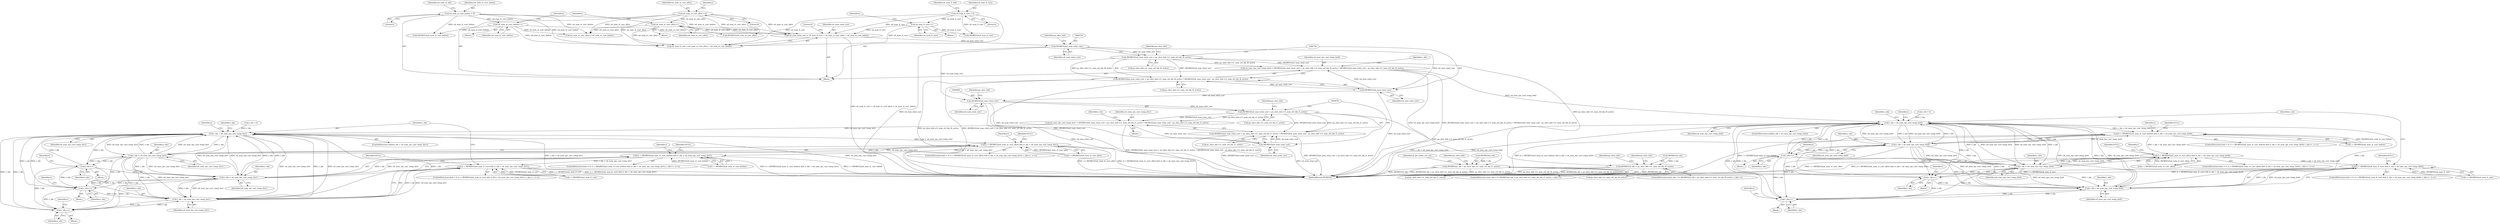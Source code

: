digraph "0_Android_913d9e8d93d6b81bb8eac3fc2c1426651f5b259d_0@integer" {
"1000447" [label="(Call,u4_num_total_curr = u4_num_lt_curr + u4_num_st_curr_after + u4_num_st_curr_before)"];
"1000427" [label="(Call,u4_num_lt_curr++)"];
"1000355" [label="(Call,u4_num_lt_curr = 0)"];
"1000311" [label="(Call,u4_num_st_curr_after = 0)"];
"1000340" [label="(Call,u4_num_st_curr_after++)"];
"1000266" [label="(Call,u4_num_st_curr_before = 0)"];
"1000296" [label="(Call,u4_num_st_curr_before++)"];
"1000719" [label="(Call,(WORD32)u4_num_total_curr)"];
"1000718" [label="(Call,(WORD32)u4_num_total_curr > ps_slice_hdr->i1_num_ref_idx_l0_active)"];
"1000715" [label="(Call,u4_num_rps_curr_temp_list0 = (WORD32)u4_num_total_curr > ps_slice_hdr->i1_num_ref_idx_l0_active ? (WORD32)u4_num_total_curr : ps_slice_hdr->i1_num_ref_idx_l0_active)"];
"1000748" [label="(Call,r_idx < u4_num_rps_curr_temp_list0)"];
"1000756" [label="(Call,(i < (WORD32)u4_num_st_curr_before) && (r_idx < u4_num_rps_curr_temp_list0))"];
"1000798" [label="(Call,(i < (WORD32)u4_num_st_curr_after) && (r_idx < u4_num_rps_curr_temp_list0))"];
"1000840" [label="(Call,(i < (WORD32)u4_num_lt_curr) && (r_idx < u4_num_rps_curr_temp_list0))"];
"1000762" [label="(Call,r_idx < u4_num_rps_curr_temp_list0)"];
"1000766" [label="(Call,r_idx++)"];
"1000804" [label="(Call,r_idx < u4_num_rps_curr_temp_list0)"];
"1000808" [label="(Call,r_idx++)"];
"1000846" [label="(Call,r_idx < u4_num_rps_curr_temp_list0)"];
"1000850" [label="(Call,r_idx++)"];
"1000717" [label="(Call,(WORD32)u4_num_total_curr > ps_slice_hdr->i1_num_ref_idx_l0_active ? (WORD32)u4_num_total_curr : ps_slice_hdr->i1_num_ref_idx_l0_active)"];
"1000882" [label="(Call,(WORD32)r_idx < ps_slice_hdr->i1_num_ref_idx_l0_active)"];
"1000725" [label="(Call,(WORD32)u4_num_total_curr)"];
"1000967" [label="(Call,(WORD32)u4_num_total_curr)"];
"1000966" [label="(Call,(WORD32)u4_num_total_curr > ps_slice_hdr->i1_num_ref_idx_l1_active)"];
"1000963" [label="(Call,u4_num_rps_curr_temp_list1 = (WORD32)u4_num_total_curr > ps_slice_hdr->i1_num_ref_idx_l1_active ? (WORD32)u4_num_total_curr : ps_slice_hdr->i1_num_ref_idx_l1_active)"];
"1000983" [label="(Call,r_idx < u4_num_rps_curr_temp_list1)"];
"1000991" [label="(Call,(i < (WORD32)u4_num_st_curr_after) && (r_idx < u4_num_rps_curr_temp_list1))"];
"1001033" [label="(Call,(i < (WORD32)u4_num_st_curr_before) && (r_idx < u4_num_rps_curr_temp_list1))"];
"1001075" [label="(Call,(i < (WORD32)u4_num_lt_curr) && (r_idx < u4_num_rps_curr_temp_list1))"];
"1000997" [label="(Call,r_idx < u4_num_rps_curr_temp_list1)"];
"1001001" [label="(Call,r_idx++)"];
"1001039" [label="(Call,r_idx < u4_num_rps_curr_temp_list1)"];
"1001043" [label="(Call,r_idx++)"];
"1001081" [label="(Call,r_idx < u4_num_rps_curr_temp_list1)"];
"1001085" [label="(Call,r_idx++)"];
"1000965" [label="(Call,(WORD32)u4_num_total_curr > ps_slice_hdr->i1_num_ref_idx_l1_active ? (WORD32)u4_num_total_curr : ps_slice_hdr->i1_num_ref_idx_l1_active)"];
"1001117" [label="(Call,(WORD32)r_idx < ps_slice_hdr->i1_num_ref_idx_l1_active)"];
"1000973" [label="(Call,(WORD32)u4_num_total_curr)"];
"1001088" [label="(Identifier,i)"];
"1000311" [label="(Call,u4_num_st_curr_after = 0)"];
"1000752" [label="(ControlStructure,for(i = 0; (i < (WORD32)u4_num_st_curr_before) && (r_idx < u4_num_rps_curr_temp_list0); r_idx++, i++))"];
"1001121" [label="(Call,ps_slice_hdr->i1_num_ref_idx_l1_active)"];
"1001039" [label="(Call,r_idx < u4_num_rps_curr_temp_list1)"];
"1000727" [label="(Identifier,u4_num_total_curr)"];
"1000991" [label="(Call,(i < (WORD32)u4_num_st_curr_after) && (r_idx < u4_num_rps_curr_temp_list1))"];
"1000330" [label="(Block,)"];
"1001085" [label="(Call,r_idx++)"];
"1001075" [label="(Call,(i < (WORD32)u4_num_lt_curr) && (r_idx < u4_num_rps_curr_temp_list1))"];
"1000764" [label="(Identifier,u4_num_rps_curr_temp_list0)"];
"1000756" [label="(Call,(i < (WORD32)u4_num_st_curr_before) && (r_idx < u4_num_rps_curr_temp_list0))"];
"1000984" [label="(Identifier,r_idx)"];
"1000980" [label="(Identifier,r_idx)"];
"1000769" [label="(Identifier,i)"];
"1000757" [label="(Call,i < (WORD32)u4_num_st_curr_before)"];
"1000428" [label="(Identifier,u4_num_lt_curr)"];
"1000456" [label="(Literal,0)"];
"1000848" [label="(Identifier,u4_num_rps_curr_temp_list0)"];
"1000112" [label="(Block,)"];
"1000341" [label="(Identifier,u4_num_st_curr_after)"];
"1000882" [label="(Call,(WORD32)r_idx < ps_slice_hdr->i1_num_ref_idx_l0_active)"];
"1000447" [label="(Call,u4_num_total_curr = u4_num_lt_curr + u4_num_st_curr_after + u4_num_st_curr_before)"];
"1000989" [label="(Identifier,i)"];
"1000718" [label="(Call,(WORD32)u4_num_total_curr > ps_slice_hdr->i1_num_ref_idx_l0_active)"];
"1001117" [label="(Call,(WORD32)r_idx < ps_slice_hdr->i1_num_ref_idx_l1_active)"];
"1000719" [label="(Call,(WORD32)u4_num_total_curr)"];
"1001115" [label="(Identifier,r_idx)"];
"1001033" [label="(Call,(i < (WORD32)u4_num_st_curr_before) && (r_idx < u4_num_rps_curr_temp_list1))"];
"1000853" [label="(Identifier,i)"];
"1000715" [label="(Call,u4_num_rps_curr_temp_list0 = (WORD32)u4_num_total_curr > ps_slice_hdr->i1_num_ref_idx_l0_active ? (WORD32)u4_num_total_curr : ps_slice_hdr->i1_num_ref_idx_l0_active)"];
"1000964" [label="(Identifier,u4_num_rps_curr_temp_list1)"];
"1000806" [label="(Identifier,u4_num_rps_curr_temp_list0)"];
"1001192" [label="(Identifier,i4_pic_order_cnt_val)"];
"1000286" [label="(Block,)"];
"1000804" [label="(Call,r_idx < u4_num_rps_curr_temp_list0)"];
"1000767" [label="(Identifier,r_idx)"];
"1000838" [label="(Identifier,i)"];
"1000773" [label="(Identifier,NULL)"];
"1001086" [label="(Identifier,r_idx)"];
"1001041" [label="(Identifier,u4_num_rps_curr_temp_list1)"];
"1000296" [label="(Call,u4_num_st_curr_before++)"];
"1000851" [label="(Identifier,r_idx)"];
"1000355" [label="(Call,u4_num_lt_curr = 0)"];
"1000750" [label="(Identifier,u4_num_rps_curr_temp_list0)"];
"1000754" [label="(Identifier,i)"];
"1001132" [label="(Identifier,ps_slice_hdr)"];
"1000451" [label="(Call,u4_num_st_curr_after + u4_num_st_curr_before)"];
"1000840" [label="(Call,(i < (WORD32)u4_num_lt_curr) && (r_idx < u4_num_rps_curr_temp_list0))"];
"1000412" [label="(Block,)"];
"1001043" [label="(Call,r_idx++)"];
"1000297" [label="(Identifier,u4_num_st_curr_before)"];
"1001042" [label="(Block,)"];
"1000312" [label="(Identifier,u4_num_st_curr_after)"];
"1000359" [label="(Identifier,u4_num_lt_foll)"];
"1001081" [label="(Call,r_idx < u4_num_rps_curr_temp_list1)"];
"1001002" [label="(Identifier,r_idx)"];
"1000878" [label="(ControlStructure,for(r_idx = 0; (WORD32)r_idx < ps_slice_hdr->i1_num_ref_idx_l0_active; r_idx++))"];
"1000983" [label="(Call,r_idx < u4_num_rps_curr_temp_list1)"];
"1000798" [label="(Call,(i < (WORD32)u4_num_st_curr_after) && (r_idx < u4_num_rps_curr_temp_list0))"];
"1000809" [label="(Identifier,r_idx)"];
"1000979" [label="(Call,r_idx = 0)"];
"1000977" [label="(Identifier,ps_slice_hdr)"];
"1000982" [label="(ControlStructure,while(r_idx < u4_num_rps_curr_temp_list1))"];
"1001034" [label="(Call,i < (WORD32)u4_num_st_curr_before)"];
"1000992" [label="(Call,i < (WORD32)u4_num_st_curr_after)"];
"1000316" [label="(Identifier,i)"];
"1001000" [label="(Block,)"];
"1001118" [label="(Call,(WORD32)r_idx)"];
"1000427" [label="(Call,u4_num_lt_curr++)"];
"1001113" [label="(ControlStructure,for(r_idx = 0; (WORD32)r_idx < ps_slice_hdr->i1_num_ref_idx_l1_active; r_idx++))"];
"1000270" [label="(Identifier,u4_num_st_foll)"];
"1000731" [label="(Call,r_idx = 0)"];
"1000998" [label="(Identifier,r_idx)"];
"1000723" [label="(Identifier,ps_slice_hdr)"];
"1000805" [label="(Identifier,r_idx)"];
"1000999" [label="(Identifier,u4_num_rps_curr_temp_list1)"];
"1000796" [label="(Identifier,i)"];
"1000966" [label="(Call,(WORD32)u4_num_total_curr > ps_slice_hdr->i1_num_ref_idx_l1_active)"];
"1000975" [label="(Identifier,u4_num_total_curr)"];
"1001082" [label="(Identifier,r_idx)"];
"1000340" [label="(Call,u4_num_st_curr_after++)"];
"1001083" [label="(Identifier,u4_num_rps_curr_temp_list1)"];
"1000967" [label="(Call,(WORD32)u4_num_total_curr)"];
"1000850" [label="(Call,r_idx++)"];
"1000959" [label="(Identifier,ps_slice_hdr)"];
"1000356" [label="(Identifier,u4_num_lt_curr)"];
"1000763" [label="(Identifier,r_idx)"];
"1001050" [label="(Identifier,NULL)"];
"1000841" [label="(Call,i < (WORD32)u4_num_lt_curr)"];
"1001001" [label="(Call,r_idx++)"];
"1000965" [label="(Call,(WORD32)u4_num_total_curr > ps_slice_hdr->i1_num_ref_idx_l1_active ? (WORD32)u4_num_total_curr : ps_slice_hdr->i1_num_ref_idx_l1_active)"];
"1000622" [label="(Call,(WORD32)u4_num_st_curr_before)"];
"1000997" [label="(Call,r_idx < u4_num_rps_curr_temp_list1)"];
"1000357" [label="(Literal,0)"];
"1000655" [label="(Call,(WORD32)u4_num_st_curr_after)"];
"1000897" [label="(Identifier,ps_slice_hdr)"];
"1000765" [label="(Block,)"];
"1000985" [label="(Identifier,u4_num_rps_curr_temp_list1)"];
"1000725" [label="(Call,(WORD32)u4_num_total_curr)"];
"1000324" [label="(Identifier,i)"];
"1000857" [label="(Identifier,NULL)"];
"1000267" [label="(Identifier,u4_num_st_curr_before)"];
"1000847" [label="(Identifier,r_idx)"];
"1000799" [label="(Call,i < (WORD32)u4_num_st_curr_after)"];
"1000496" [label="(Call,(WORD32)u4_num_lt_curr)"];
"1000716" [label="(Identifier,u4_num_rps_curr_temp_list0)"];
"1000969" [label="(Identifier,u4_num_total_curr)"];
"1000280" [label="(Identifier,i)"];
"1000313" [label="(Literal,0)"];
"1000729" [label="(Identifier,ps_slice_hdr)"];
"1000811" [label="(Identifier,i)"];
"1000808" [label="(Call,r_idx++)"];
"1000266" [label="(Call,u4_num_st_curr_before = 0)"];
"1000749" [label="(Identifier,r_idx)"];
"1001300" [label="(MethodReturn,WORD32)"];
"1000268" [label="(Literal,0)"];
"1000970" [label="(Call,ps_slice_hdr->i1_num_ref_idx_l1_active)"];
"1001029" [label="(ControlStructure,for(i = 0; (i < (WORD32)u4_num_st_curr_before) && (r_idx < u4_num_rps_curr_temp_list1); r_idx++, i++))"];
"1000722" [label="(Call,ps_slice_hdr->i1_num_ref_idx_l0_active)"];
"1000762" [label="(Call,r_idx < u4_num_rps_curr_temp_list0)"];
"1000721" [label="(Identifier,u4_num_total_curr)"];
"1000794" [label="(ControlStructure,for(i = 0; (i < (WORD32)u4_num_st_curr_after) && (r_idx < u4_num_rps_curr_temp_list0); r_idx++, i++))"];
"1001084" [label="(Block,)"];
"1001071" [label="(ControlStructure,for(i = 0; (i < (WORD32)u4_num_lt_curr) && (r_idx < u4_num_rps_curr_temp_list1); r_idx++, i++))"];
"1000747" [label="(ControlStructure,while(r_idx < u4_num_rps_curr_temp_list0))"];
"1001031" [label="(Identifier,i)"];
"1000728" [label="(Call,ps_slice_hdr->i1_num_ref_idx_l0_active)"];
"1001073" [label="(Identifier,i)"];
"1000846" [label="(Call,r_idx < u4_num_rps_curr_temp_list0)"];
"1000971" [label="(Identifier,ps_slice_hdr)"];
"1000880" [label="(Identifier,r_idx)"];
"1000973" [label="(Call,(WORD32)u4_num_total_curr)"];
"1000987" [label="(ControlStructure,for(i = 0; (i < (WORD32)u4_num_st_curr_after) && (r_idx < u4_num_rps_curr_temp_list1); r_idx++, i++))"];
"1000976" [label="(Call,ps_slice_hdr->i1_num_ref_idx_l1_active)"];
"1000883" [label="(Call,(WORD32)r_idx)"];
"1000963" [label="(Call,u4_num_rps_curr_temp_list1 = (WORD32)u4_num_total_curr > ps_slice_hdr->i1_num_ref_idx_l1_active ? (WORD32)u4_num_total_curr : ps_slice_hdr->i1_num_ref_idx_l1_active)"];
"1000962" [label="(Block,)"];
"1001076" [label="(Call,i < (WORD32)u4_num_lt_curr)"];
"1001092" [label="(Identifier,NULL)"];
"1000849" [label="(Block,)"];
"1001044" [label="(Identifier,r_idx)"];
"1000748" [label="(Call,r_idx < u4_num_rps_curr_temp_list0)"];
"1000449" [label="(Call,u4_num_lt_curr + u4_num_st_curr_after + u4_num_st_curr_before)"];
"1000886" [label="(Call,ps_slice_hdr->i1_num_ref_idx_l0_active)"];
"1000836" [label="(ControlStructure,for(i = 0; (i < (WORD32)u4_num_lt_curr) && (r_idx < u4_num_rps_curr_temp_list0); r_idx++, i++))"];
"1000815" [label="(Identifier,NULL)"];
"1000375" [label="(Identifier,i)"];
"1000717" [label="(Call,(WORD32)u4_num_total_curr > ps_slice_hdr->i1_num_ref_idx_l0_active ? (WORD32)u4_num_total_curr : ps_slice_hdr->i1_num_ref_idx_l0_active)"];
"1001046" [label="(Identifier,i)"];
"1000732" [label="(Identifier,r_idx)"];
"1001004" [label="(Identifier,i)"];
"1000807" [label="(Block,)"];
"1001040" [label="(Identifier,r_idx)"];
"1001008" [label="(Identifier,NULL)"];
"1000448" [label="(Identifier,u4_num_total_curr)"];
"1000766" [label="(Call,r_idx++)"];
"1000447" -> "1000112"  [label="AST: "];
"1000447" -> "1000449"  [label="CFG: "];
"1000448" -> "1000447"  [label="AST: "];
"1000449" -> "1000447"  [label="AST: "];
"1000456" -> "1000447"  [label="CFG: "];
"1000447" -> "1001300"  [label="DDG: u4_num_lt_curr + u4_num_st_curr_after + u4_num_st_curr_before"];
"1000427" -> "1000447"  [label="DDG: u4_num_lt_curr"];
"1000355" -> "1000447"  [label="DDG: u4_num_lt_curr"];
"1000311" -> "1000447"  [label="DDG: u4_num_st_curr_after"];
"1000340" -> "1000447"  [label="DDG: u4_num_st_curr_after"];
"1000266" -> "1000447"  [label="DDG: u4_num_st_curr_before"];
"1000296" -> "1000447"  [label="DDG: u4_num_st_curr_before"];
"1000447" -> "1000719"  [label="DDG: u4_num_total_curr"];
"1000427" -> "1000412"  [label="AST: "];
"1000427" -> "1000428"  [label="CFG: "];
"1000428" -> "1000427"  [label="AST: "];
"1000375" -> "1000427"  [label="CFG: "];
"1000355" -> "1000427"  [label="DDG: u4_num_lt_curr"];
"1000427" -> "1000449"  [label="DDG: u4_num_lt_curr"];
"1000427" -> "1000496"  [label="DDG: u4_num_lt_curr"];
"1000355" -> "1000112"  [label="AST: "];
"1000355" -> "1000357"  [label="CFG: "];
"1000356" -> "1000355"  [label="AST: "];
"1000357" -> "1000355"  [label="AST: "];
"1000359" -> "1000355"  [label="CFG: "];
"1000355" -> "1000449"  [label="DDG: u4_num_lt_curr"];
"1000355" -> "1000496"  [label="DDG: u4_num_lt_curr"];
"1000311" -> "1000112"  [label="AST: "];
"1000311" -> "1000313"  [label="CFG: "];
"1000312" -> "1000311"  [label="AST: "];
"1000313" -> "1000311"  [label="AST: "];
"1000316" -> "1000311"  [label="CFG: "];
"1000311" -> "1000340"  [label="DDG: u4_num_st_curr_after"];
"1000311" -> "1000449"  [label="DDG: u4_num_st_curr_after"];
"1000311" -> "1000451"  [label="DDG: u4_num_st_curr_after"];
"1000311" -> "1000655"  [label="DDG: u4_num_st_curr_after"];
"1000340" -> "1000330"  [label="AST: "];
"1000340" -> "1000341"  [label="CFG: "];
"1000341" -> "1000340"  [label="AST: "];
"1000324" -> "1000340"  [label="CFG: "];
"1000340" -> "1000449"  [label="DDG: u4_num_st_curr_after"];
"1000340" -> "1000451"  [label="DDG: u4_num_st_curr_after"];
"1000340" -> "1000655"  [label="DDG: u4_num_st_curr_after"];
"1000266" -> "1000112"  [label="AST: "];
"1000266" -> "1000268"  [label="CFG: "];
"1000267" -> "1000266"  [label="AST: "];
"1000268" -> "1000266"  [label="AST: "];
"1000270" -> "1000266"  [label="CFG: "];
"1000266" -> "1000296"  [label="DDG: u4_num_st_curr_before"];
"1000266" -> "1000449"  [label="DDG: u4_num_st_curr_before"];
"1000266" -> "1000451"  [label="DDG: u4_num_st_curr_before"];
"1000266" -> "1000622"  [label="DDG: u4_num_st_curr_before"];
"1000296" -> "1000286"  [label="AST: "];
"1000296" -> "1000297"  [label="CFG: "];
"1000297" -> "1000296"  [label="AST: "];
"1000280" -> "1000296"  [label="CFG: "];
"1000296" -> "1000449"  [label="DDG: u4_num_st_curr_before"];
"1000296" -> "1000451"  [label="DDG: u4_num_st_curr_before"];
"1000296" -> "1000622"  [label="DDG: u4_num_st_curr_before"];
"1000719" -> "1000718"  [label="AST: "];
"1000719" -> "1000721"  [label="CFG: "];
"1000720" -> "1000719"  [label="AST: "];
"1000721" -> "1000719"  [label="AST: "];
"1000723" -> "1000719"  [label="CFG: "];
"1000719" -> "1001300"  [label="DDG: u4_num_total_curr"];
"1000719" -> "1000718"  [label="DDG: u4_num_total_curr"];
"1000719" -> "1000725"  [label="DDG: u4_num_total_curr"];
"1000719" -> "1000967"  [label="DDG: u4_num_total_curr"];
"1000718" -> "1000717"  [label="AST: "];
"1000718" -> "1000722"  [label="CFG: "];
"1000722" -> "1000718"  [label="AST: "];
"1000726" -> "1000718"  [label="CFG: "];
"1000729" -> "1000718"  [label="CFG: "];
"1000718" -> "1000715"  [label="DDG: (WORD32)u4_num_total_curr"];
"1000718" -> "1000715"  [label="DDG: ps_slice_hdr->i1_num_ref_idx_l0_active"];
"1000718" -> "1000717"  [label="DDG: (WORD32)u4_num_total_curr"];
"1000718" -> "1000717"  [label="DDG: ps_slice_hdr->i1_num_ref_idx_l0_active"];
"1000718" -> "1000882"  [label="DDG: ps_slice_hdr->i1_num_ref_idx_l0_active"];
"1000715" -> "1000112"  [label="AST: "];
"1000715" -> "1000717"  [label="CFG: "];
"1000716" -> "1000715"  [label="AST: "];
"1000717" -> "1000715"  [label="AST: "];
"1000732" -> "1000715"  [label="CFG: "];
"1000715" -> "1001300"  [label="DDG: u4_num_rps_curr_temp_list0"];
"1000715" -> "1001300"  [label="DDG: (WORD32)u4_num_total_curr > ps_slice_hdr->i1_num_ref_idx_l0_active ? (WORD32)u4_num_total_curr : ps_slice_hdr->i1_num_ref_idx_l0_active"];
"1000725" -> "1000715"  [label="DDG: u4_num_total_curr"];
"1000715" -> "1000748"  [label="DDG: u4_num_rps_curr_temp_list0"];
"1000748" -> "1000747"  [label="AST: "];
"1000748" -> "1000750"  [label="CFG: "];
"1000749" -> "1000748"  [label="AST: "];
"1000750" -> "1000748"  [label="AST: "];
"1000754" -> "1000748"  [label="CFG: "];
"1000880" -> "1000748"  [label="CFG: "];
"1000748" -> "1001300"  [label="DDG: r_idx < u4_num_rps_curr_temp_list0"];
"1000748" -> "1001300"  [label="DDG: u4_num_rps_curr_temp_list0"];
"1000766" -> "1000748"  [label="DDG: r_idx"];
"1000808" -> "1000748"  [label="DDG: r_idx"];
"1000762" -> "1000748"  [label="DDG: r_idx"];
"1000762" -> "1000748"  [label="DDG: u4_num_rps_curr_temp_list0"];
"1000731" -> "1000748"  [label="DDG: r_idx"];
"1000846" -> "1000748"  [label="DDG: r_idx"];
"1000846" -> "1000748"  [label="DDG: u4_num_rps_curr_temp_list0"];
"1000850" -> "1000748"  [label="DDG: r_idx"];
"1000804" -> "1000748"  [label="DDG: r_idx"];
"1000804" -> "1000748"  [label="DDG: u4_num_rps_curr_temp_list0"];
"1000748" -> "1000756"  [label="DDG: r_idx < u4_num_rps_curr_temp_list0"];
"1000748" -> "1000762"  [label="DDG: r_idx"];
"1000748" -> "1000762"  [label="DDG: u4_num_rps_curr_temp_list0"];
"1000748" -> "1000766"  [label="DDG: r_idx"];
"1000748" -> "1000804"  [label="DDG: r_idx"];
"1000748" -> "1000804"  [label="DDG: u4_num_rps_curr_temp_list0"];
"1000748" -> "1000808"  [label="DDG: r_idx"];
"1000748" -> "1000846"  [label="DDG: r_idx"];
"1000748" -> "1000846"  [label="DDG: u4_num_rps_curr_temp_list0"];
"1000748" -> "1000850"  [label="DDG: r_idx"];
"1000756" -> "1000752"  [label="AST: "];
"1000756" -> "1000757"  [label="CFG: "];
"1000756" -> "1000762"  [label="CFG: "];
"1000757" -> "1000756"  [label="AST: "];
"1000762" -> "1000756"  [label="AST: "];
"1000773" -> "1000756"  [label="CFG: "];
"1000796" -> "1000756"  [label="CFG: "];
"1000756" -> "1001300"  [label="DDG: i < (WORD32)u4_num_st_curr_before"];
"1000756" -> "1001300"  [label="DDG: (i < (WORD32)u4_num_st_curr_before) && (r_idx < u4_num_rps_curr_temp_list0)"];
"1000757" -> "1000756"  [label="DDG: i"];
"1000757" -> "1000756"  [label="DDG: (WORD32)u4_num_st_curr_before"];
"1000762" -> "1000756"  [label="DDG: r_idx"];
"1000762" -> "1000756"  [label="DDG: u4_num_rps_curr_temp_list0"];
"1000756" -> "1000798"  [label="DDG: r_idx < u4_num_rps_curr_temp_list0"];
"1000798" -> "1000794"  [label="AST: "];
"1000798" -> "1000799"  [label="CFG: "];
"1000798" -> "1000804"  [label="CFG: "];
"1000799" -> "1000798"  [label="AST: "];
"1000804" -> "1000798"  [label="AST: "];
"1000815" -> "1000798"  [label="CFG: "];
"1000838" -> "1000798"  [label="CFG: "];
"1000798" -> "1001300"  [label="DDG: i < (WORD32)u4_num_st_curr_after"];
"1000798" -> "1001300"  [label="DDG: (i < (WORD32)u4_num_st_curr_after) && (r_idx < u4_num_rps_curr_temp_list0)"];
"1000799" -> "1000798"  [label="DDG: i"];
"1000799" -> "1000798"  [label="DDG: (WORD32)u4_num_st_curr_after"];
"1000804" -> "1000798"  [label="DDG: r_idx"];
"1000804" -> "1000798"  [label="DDG: u4_num_rps_curr_temp_list0"];
"1000798" -> "1000840"  [label="DDG: r_idx < u4_num_rps_curr_temp_list0"];
"1000840" -> "1000836"  [label="AST: "];
"1000840" -> "1000841"  [label="CFG: "];
"1000840" -> "1000846"  [label="CFG: "];
"1000841" -> "1000840"  [label="AST: "];
"1000846" -> "1000840"  [label="AST: "];
"1000749" -> "1000840"  [label="CFG: "];
"1000857" -> "1000840"  [label="CFG: "];
"1000840" -> "1001300"  [label="DDG: (i < (WORD32)u4_num_lt_curr) && (r_idx < u4_num_rps_curr_temp_list0)"];
"1000840" -> "1001300"  [label="DDG: i < (WORD32)u4_num_lt_curr"];
"1000841" -> "1000840"  [label="DDG: i"];
"1000841" -> "1000840"  [label="DDG: (WORD32)u4_num_lt_curr"];
"1000846" -> "1000840"  [label="DDG: r_idx"];
"1000846" -> "1000840"  [label="DDG: u4_num_rps_curr_temp_list0"];
"1000762" -> "1000764"  [label="CFG: "];
"1000763" -> "1000762"  [label="AST: "];
"1000764" -> "1000762"  [label="AST: "];
"1000766" -> "1000762"  [label="DDG: r_idx"];
"1000762" -> "1000766"  [label="DDG: r_idx"];
"1000762" -> "1000804"  [label="DDG: r_idx"];
"1000762" -> "1000804"  [label="DDG: u4_num_rps_curr_temp_list0"];
"1000762" -> "1000808"  [label="DDG: r_idx"];
"1000762" -> "1000846"  [label="DDG: r_idx"];
"1000762" -> "1000846"  [label="DDG: u4_num_rps_curr_temp_list0"];
"1000762" -> "1000850"  [label="DDG: r_idx"];
"1000766" -> "1000765"  [label="AST: "];
"1000766" -> "1000767"  [label="CFG: "];
"1000767" -> "1000766"  [label="AST: "];
"1000769" -> "1000766"  [label="CFG: "];
"1000766" -> "1000804"  [label="DDG: r_idx"];
"1000766" -> "1000808"  [label="DDG: r_idx"];
"1000766" -> "1000846"  [label="DDG: r_idx"];
"1000766" -> "1000850"  [label="DDG: r_idx"];
"1000804" -> "1000806"  [label="CFG: "];
"1000805" -> "1000804"  [label="AST: "];
"1000806" -> "1000804"  [label="AST: "];
"1000808" -> "1000804"  [label="DDG: r_idx"];
"1000804" -> "1000808"  [label="DDG: r_idx"];
"1000804" -> "1000846"  [label="DDG: r_idx"];
"1000804" -> "1000846"  [label="DDG: u4_num_rps_curr_temp_list0"];
"1000804" -> "1000850"  [label="DDG: r_idx"];
"1000808" -> "1000807"  [label="AST: "];
"1000808" -> "1000809"  [label="CFG: "];
"1000809" -> "1000808"  [label="AST: "];
"1000811" -> "1000808"  [label="CFG: "];
"1000808" -> "1000846"  [label="DDG: r_idx"];
"1000808" -> "1000850"  [label="DDG: r_idx"];
"1000846" -> "1000848"  [label="CFG: "];
"1000847" -> "1000846"  [label="AST: "];
"1000848" -> "1000846"  [label="AST: "];
"1000850" -> "1000846"  [label="DDG: r_idx"];
"1000846" -> "1000850"  [label="DDG: r_idx"];
"1000850" -> "1000849"  [label="AST: "];
"1000850" -> "1000851"  [label="CFG: "];
"1000851" -> "1000850"  [label="AST: "];
"1000853" -> "1000850"  [label="CFG: "];
"1000717" -> "1000725"  [label="CFG: "];
"1000717" -> "1000728"  [label="CFG: "];
"1000725" -> "1000717"  [label="AST: "];
"1000728" -> "1000717"  [label="AST: "];
"1000717" -> "1001300"  [label="DDG: (WORD32)u4_num_total_curr"];
"1000717" -> "1001300"  [label="DDG: (WORD32)u4_num_total_curr > ps_slice_hdr->i1_num_ref_idx_l0_active"];
"1000717" -> "1001300"  [label="DDG: ps_slice_hdr->i1_num_ref_idx_l0_active"];
"1000725" -> "1000717"  [label="DDG: u4_num_total_curr"];
"1000882" -> "1000878"  [label="AST: "];
"1000882" -> "1000886"  [label="CFG: "];
"1000883" -> "1000882"  [label="AST: "];
"1000886" -> "1000882"  [label="AST: "];
"1000897" -> "1000882"  [label="CFG: "];
"1000959" -> "1000882"  [label="CFG: "];
"1000882" -> "1001300"  [label="DDG: (WORD32)r_idx"];
"1000882" -> "1001300"  [label="DDG: ps_slice_hdr->i1_num_ref_idx_l0_active"];
"1000882" -> "1001300"  [label="DDG: (WORD32)r_idx < ps_slice_hdr->i1_num_ref_idx_l0_active"];
"1000883" -> "1000882"  [label="DDG: r_idx"];
"1000725" -> "1000727"  [label="CFG: "];
"1000726" -> "1000725"  [label="AST: "];
"1000727" -> "1000725"  [label="AST: "];
"1000725" -> "1001300"  [label="DDG: u4_num_total_curr"];
"1000725" -> "1000967"  [label="DDG: u4_num_total_curr"];
"1000967" -> "1000966"  [label="AST: "];
"1000967" -> "1000969"  [label="CFG: "];
"1000968" -> "1000967"  [label="AST: "];
"1000969" -> "1000967"  [label="AST: "];
"1000971" -> "1000967"  [label="CFG: "];
"1000967" -> "1001300"  [label="DDG: u4_num_total_curr"];
"1000967" -> "1000966"  [label="DDG: u4_num_total_curr"];
"1000967" -> "1000973"  [label="DDG: u4_num_total_curr"];
"1000966" -> "1000965"  [label="AST: "];
"1000966" -> "1000970"  [label="CFG: "];
"1000970" -> "1000966"  [label="AST: "];
"1000974" -> "1000966"  [label="CFG: "];
"1000977" -> "1000966"  [label="CFG: "];
"1000966" -> "1000963"  [label="DDG: (WORD32)u4_num_total_curr"];
"1000966" -> "1000963"  [label="DDG: ps_slice_hdr->i1_num_ref_idx_l1_active"];
"1000966" -> "1000965"  [label="DDG: (WORD32)u4_num_total_curr"];
"1000966" -> "1000965"  [label="DDG: ps_slice_hdr->i1_num_ref_idx_l1_active"];
"1000966" -> "1001117"  [label="DDG: ps_slice_hdr->i1_num_ref_idx_l1_active"];
"1000963" -> "1000962"  [label="AST: "];
"1000963" -> "1000965"  [label="CFG: "];
"1000964" -> "1000963"  [label="AST: "];
"1000965" -> "1000963"  [label="AST: "];
"1000980" -> "1000963"  [label="CFG: "];
"1000963" -> "1001300"  [label="DDG: (WORD32)u4_num_total_curr > ps_slice_hdr->i1_num_ref_idx_l1_active ? (WORD32)u4_num_total_curr : ps_slice_hdr->i1_num_ref_idx_l1_active"];
"1000973" -> "1000963"  [label="DDG: u4_num_total_curr"];
"1000963" -> "1000983"  [label="DDG: u4_num_rps_curr_temp_list1"];
"1000983" -> "1000982"  [label="AST: "];
"1000983" -> "1000985"  [label="CFG: "];
"1000984" -> "1000983"  [label="AST: "];
"1000985" -> "1000983"  [label="AST: "];
"1000989" -> "1000983"  [label="CFG: "];
"1001115" -> "1000983"  [label="CFG: "];
"1000983" -> "1001300"  [label="DDG: r_idx < u4_num_rps_curr_temp_list1"];
"1000983" -> "1001300"  [label="DDG: u4_num_rps_curr_temp_list1"];
"1001039" -> "1000983"  [label="DDG: r_idx"];
"1001039" -> "1000983"  [label="DDG: u4_num_rps_curr_temp_list1"];
"1001043" -> "1000983"  [label="DDG: r_idx"];
"1000997" -> "1000983"  [label="DDG: r_idx"];
"1000997" -> "1000983"  [label="DDG: u4_num_rps_curr_temp_list1"];
"1001085" -> "1000983"  [label="DDG: r_idx"];
"1000979" -> "1000983"  [label="DDG: r_idx"];
"1001001" -> "1000983"  [label="DDG: r_idx"];
"1001081" -> "1000983"  [label="DDG: r_idx"];
"1001081" -> "1000983"  [label="DDG: u4_num_rps_curr_temp_list1"];
"1000983" -> "1000991"  [label="DDG: r_idx < u4_num_rps_curr_temp_list1"];
"1000983" -> "1000997"  [label="DDG: r_idx"];
"1000983" -> "1000997"  [label="DDG: u4_num_rps_curr_temp_list1"];
"1000983" -> "1001001"  [label="DDG: r_idx"];
"1000983" -> "1001039"  [label="DDG: r_idx"];
"1000983" -> "1001039"  [label="DDG: u4_num_rps_curr_temp_list1"];
"1000983" -> "1001043"  [label="DDG: r_idx"];
"1000983" -> "1001081"  [label="DDG: r_idx"];
"1000983" -> "1001081"  [label="DDG: u4_num_rps_curr_temp_list1"];
"1000983" -> "1001085"  [label="DDG: r_idx"];
"1000991" -> "1000987"  [label="AST: "];
"1000991" -> "1000992"  [label="CFG: "];
"1000991" -> "1000997"  [label="CFG: "];
"1000992" -> "1000991"  [label="AST: "];
"1000997" -> "1000991"  [label="AST: "];
"1001008" -> "1000991"  [label="CFG: "];
"1001031" -> "1000991"  [label="CFG: "];
"1000991" -> "1001300"  [label="DDG: (i < (WORD32)u4_num_st_curr_after) && (r_idx < u4_num_rps_curr_temp_list1)"];
"1000991" -> "1001300"  [label="DDG: i < (WORD32)u4_num_st_curr_after"];
"1000992" -> "1000991"  [label="DDG: i"];
"1000992" -> "1000991"  [label="DDG: (WORD32)u4_num_st_curr_after"];
"1000997" -> "1000991"  [label="DDG: r_idx"];
"1000997" -> "1000991"  [label="DDG: u4_num_rps_curr_temp_list1"];
"1000991" -> "1001033"  [label="DDG: r_idx < u4_num_rps_curr_temp_list1"];
"1001033" -> "1001029"  [label="AST: "];
"1001033" -> "1001034"  [label="CFG: "];
"1001033" -> "1001039"  [label="CFG: "];
"1001034" -> "1001033"  [label="AST: "];
"1001039" -> "1001033"  [label="AST: "];
"1001050" -> "1001033"  [label="CFG: "];
"1001073" -> "1001033"  [label="CFG: "];
"1001033" -> "1001300"  [label="DDG: (i < (WORD32)u4_num_st_curr_before) && (r_idx < u4_num_rps_curr_temp_list1)"];
"1001033" -> "1001300"  [label="DDG: i < (WORD32)u4_num_st_curr_before"];
"1001034" -> "1001033"  [label="DDG: i"];
"1001034" -> "1001033"  [label="DDG: (WORD32)u4_num_st_curr_before"];
"1001039" -> "1001033"  [label="DDG: r_idx"];
"1001039" -> "1001033"  [label="DDG: u4_num_rps_curr_temp_list1"];
"1001033" -> "1001075"  [label="DDG: r_idx < u4_num_rps_curr_temp_list1"];
"1001075" -> "1001071"  [label="AST: "];
"1001075" -> "1001076"  [label="CFG: "];
"1001075" -> "1001081"  [label="CFG: "];
"1001076" -> "1001075"  [label="AST: "];
"1001081" -> "1001075"  [label="AST: "];
"1000984" -> "1001075"  [label="CFG: "];
"1001092" -> "1001075"  [label="CFG: "];
"1001075" -> "1001300"  [label="DDG: (i < (WORD32)u4_num_lt_curr) && (r_idx < u4_num_rps_curr_temp_list1)"];
"1001075" -> "1001300"  [label="DDG: i < (WORD32)u4_num_lt_curr"];
"1001076" -> "1001075"  [label="DDG: i"];
"1001076" -> "1001075"  [label="DDG: (WORD32)u4_num_lt_curr"];
"1001081" -> "1001075"  [label="DDG: r_idx"];
"1001081" -> "1001075"  [label="DDG: u4_num_rps_curr_temp_list1"];
"1000997" -> "1000999"  [label="CFG: "];
"1000998" -> "1000997"  [label="AST: "];
"1000999" -> "1000997"  [label="AST: "];
"1001001" -> "1000997"  [label="DDG: r_idx"];
"1000997" -> "1001001"  [label="DDG: r_idx"];
"1000997" -> "1001039"  [label="DDG: r_idx"];
"1000997" -> "1001039"  [label="DDG: u4_num_rps_curr_temp_list1"];
"1000997" -> "1001043"  [label="DDG: r_idx"];
"1000997" -> "1001081"  [label="DDG: r_idx"];
"1000997" -> "1001081"  [label="DDG: u4_num_rps_curr_temp_list1"];
"1000997" -> "1001085"  [label="DDG: r_idx"];
"1001001" -> "1001000"  [label="AST: "];
"1001001" -> "1001002"  [label="CFG: "];
"1001002" -> "1001001"  [label="AST: "];
"1001004" -> "1001001"  [label="CFG: "];
"1001001" -> "1001039"  [label="DDG: r_idx"];
"1001001" -> "1001043"  [label="DDG: r_idx"];
"1001001" -> "1001081"  [label="DDG: r_idx"];
"1001001" -> "1001085"  [label="DDG: r_idx"];
"1001039" -> "1001041"  [label="CFG: "];
"1001040" -> "1001039"  [label="AST: "];
"1001041" -> "1001039"  [label="AST: "];
"1001043" -> "1001039"  [label="DDG: r_idx"];
"1001039" -> "1001043"  [label="DDG: r_idx"];
"1001039" -> "1001081"  [label="DDG: r_idx"];
"1001039" -> "1001081"  [label="DDG: u4_num_rps_curr_temp_list1"];
"1001039" -> "1001085"  [label="DDG: r_idx"];
"1001043" -> "1001042"  [label="AST: "];
"1001043" -> "1001044"  [label="CFG: "];
"1001044" -> "1001043"  [label="AST: "];
"1001046" -> "1001043"  [label="CFG: "];
"1001043" -> "1001081"  [label="DDG: r_idx"];
"1001043" -> "1001085"  [label="DDG: r_idx"];
"1001081" -> "1001083"  [label="CFG: "];
"1001082" -> "1001081"  [label="AST: "];
"1001083" -> "1001081"  [label="AST: "];
"1001085" -> "1001081"  [label="DDG: r_idx"];
"1001081" -> "1001085"  [label="DDG: r_idx"];
"1001085" -> "1001084"  [label="AST: "];
"1001085" -> "1001086"  [label="CFG: "];
"1001086" -> "1001085"  [label="AST: "];
"1001088" -> "1001085"  [label="CFG: "];
"1000965" -> "1000973"  [label="CFG: "];
"1000965" -> "1000976"  [label="CFG: "];
"1000973" -> "1000965"  [label="AST: "];
"1000976" -> "1000965"  [label="AST: "];
"1000965" -> "1001300"  [label="DDG: (WORD32)u4_num_total_curr"];
"1000965" -> "1001300"  [label="DDG: (WORD32)u4_num_total_curr > ps_slice_hdr->i1_num_ref_idx_l1_active"];
"1000973" -> "1000965"  [label="DDG: u4_num_total_curr"];
"1001117" -> "1001113"  [label="AST: "];
"1001117" -> "1001121"  [label="CFG: "];
"1001118" -> "1001117"  [label="AST: "];
"1001121" -> "1001117"  [label="AST: "];
"1001132" -> "1001117"  [label="CFG: "];
"1001192" -> "1001117"  [label="CFG: "];
"1001117" -> "1001300"  [label="DDG: ps_slice_hdr->i1_num_ref_idx_l1_active"];
"1001117" -> "1001300"  [label="DDG: (WORD32)r_idx"];
"1001117" -> "1001300"  [label="DDG: (WORD32)r_idx < ps_slice_hdr->i1_num_ref_idx_l1_active"];
"1001118" -> "1001117"  [label="DDG: r_idx"];
"1000973" -> "1000975"  [label="CFG: "];
"1000974" -> "1000973"  [label="AST: "];
"1000975" -> "1000973"  [label="AST: "];
"1000973" -> "1001300"  [label="DDG: u4_num_total_curr"];
}

